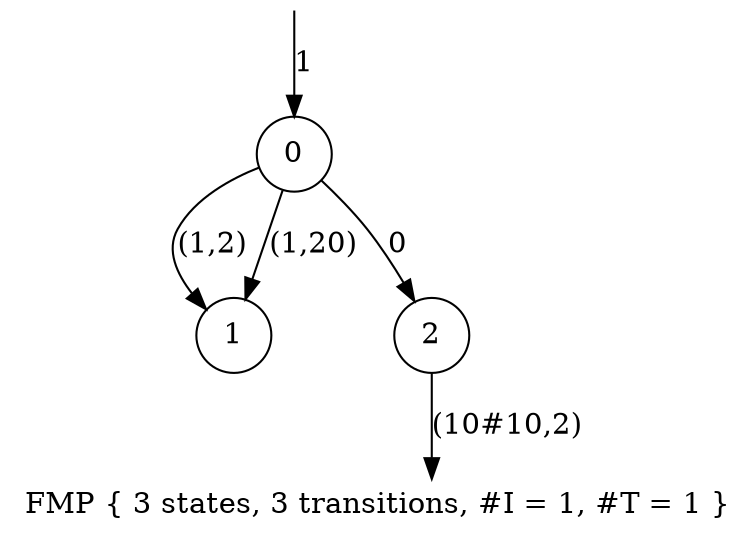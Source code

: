 digraph vcsn {
label="FMP { 3 states, 3 transitions, #I = 1, #T = 1 }";
node [shape=circle];
"FMP1" [style=invis,label="",width=.01,height=.01];
"FMP1" -> "FMP0" [label="1"];
"FMP0" [label="0"];
"FMP2" [label="1"];
"FMP4" [style=invis,label="",width=.01,height=.01];
"FMP3" -> "FMP4" [label="(10#10,2)"];
"FMP3" [label="2"];
"FMP0" -> "FMP2" [label="(1,2)"];
"FMP0" -> "FMP2" [label="(1,20)"];
"FMP0" -> "FMP3" [label="0"];
}
